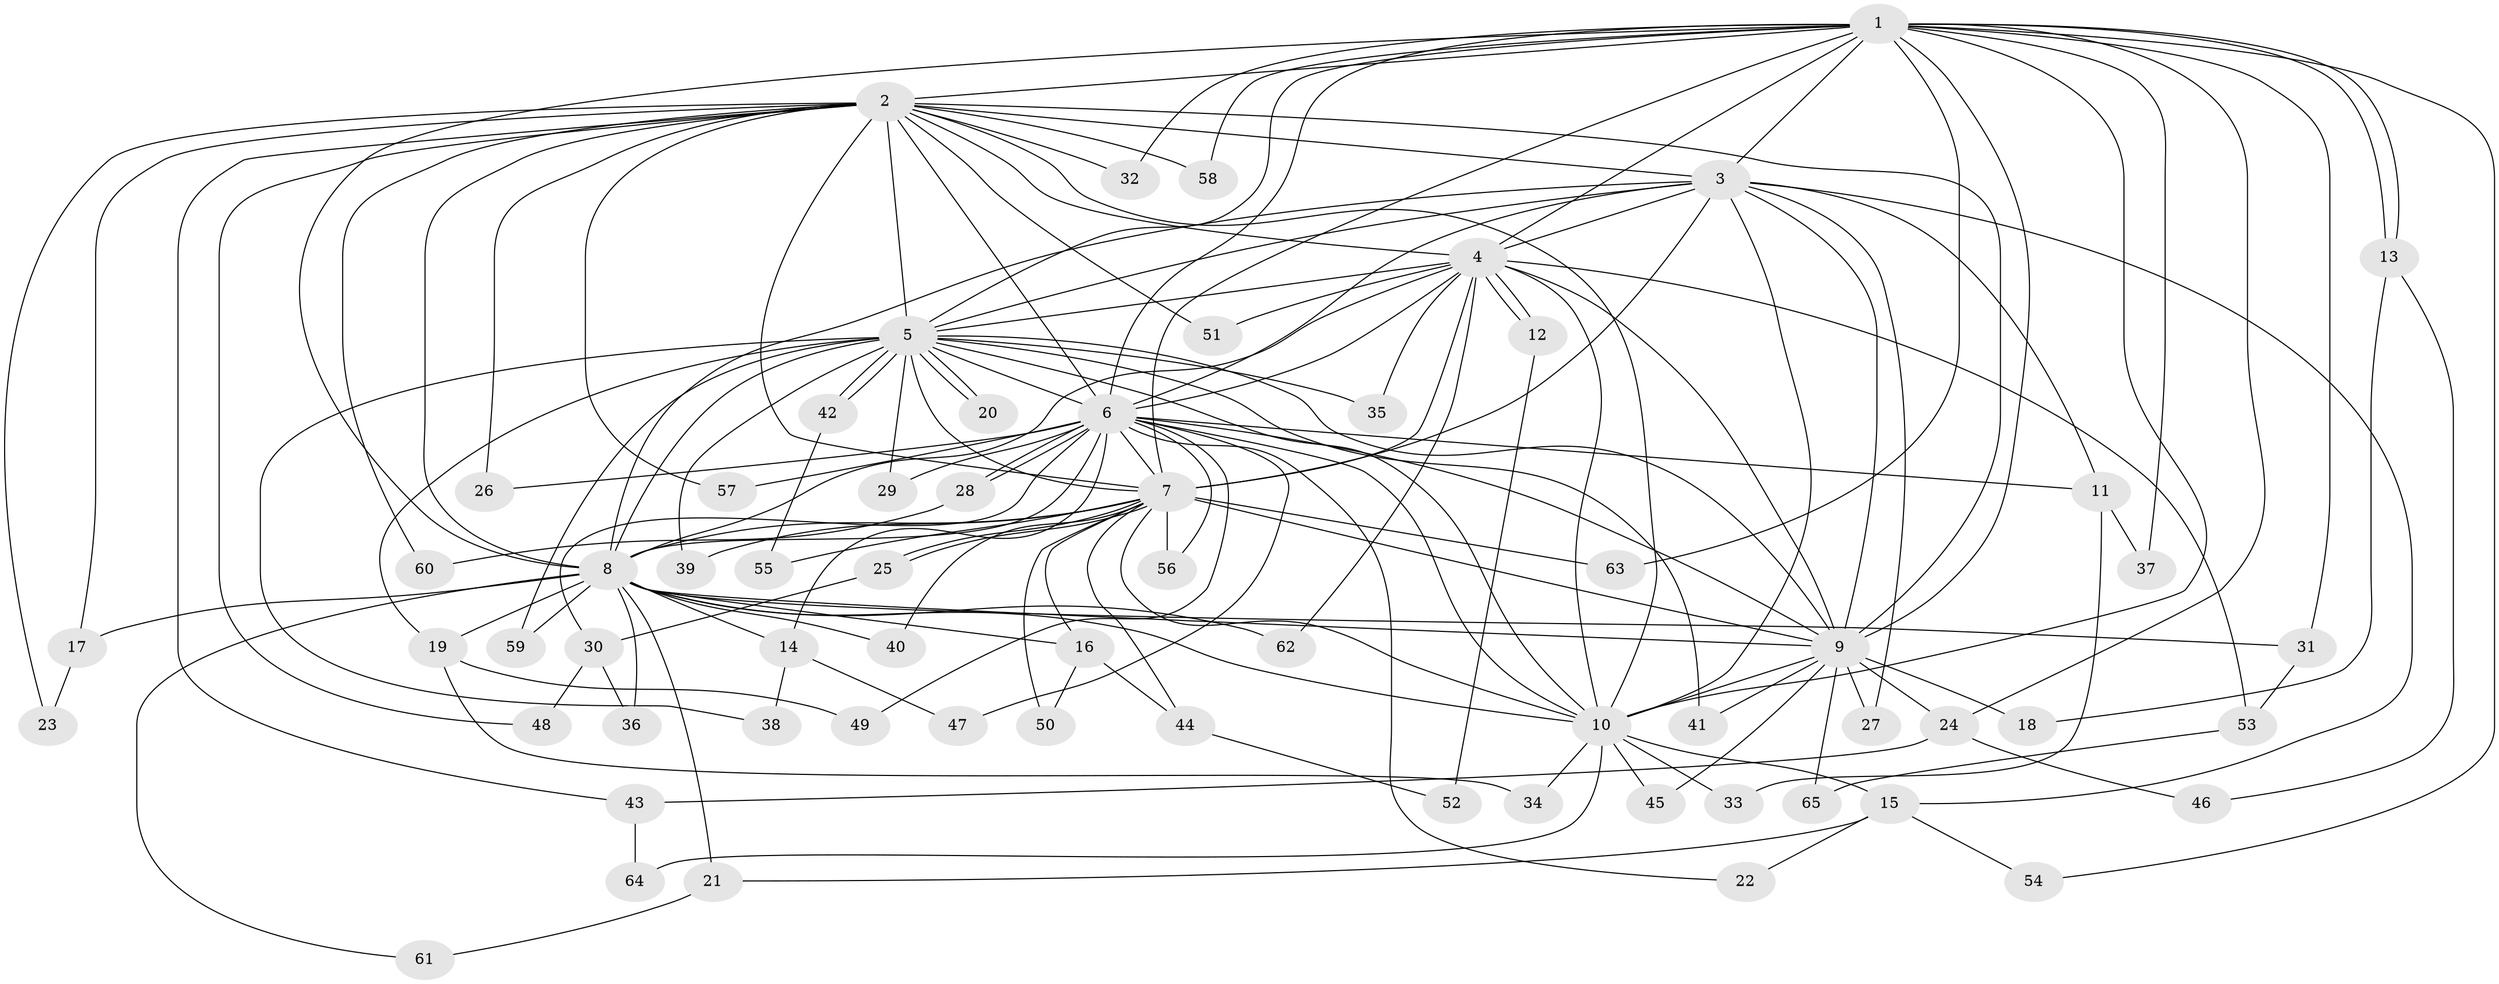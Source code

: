 // Generated by graph-tools (version 1.1) at 2025/01/03/09/25 03:01:31]
// undirected, 65 vertices, 155 edges
graph export_dot {
graph [start="1"]
  node [color=gray90,style=filled];
  1;
  2;
  3;
  4;
  5;
  6;
  7;
  8;
  9;
  10;
  11;
  12;
  13;
  14;
  15;
  16;
  17;
  18;
  19;
  20;
  21;
  22;
  23;
  24;
  25;
  26;
  27;
  28;
  29;
  30;
  31;
  32;
  33;
  34;
  35;
  36;
  37;
  38;
  39;
  40;
  41;
  42;
  43;
  44;
  45;
  46;
  47;
  48;
  49;
  50;
  51;
  52;
  53;
  54;
  55;
  56;
  57;
  58;
  59;
  60;
  61;
  62;
  63;
  64;
  65;
  1 -- 2;
  1 -- 3;
  1 -- 4;
  1 -- 5;
  1 -- 6;
  1 -- 7;
  1 -- 8;
  1 -- 9;
  1 -- 10;
  1 -- 13;
  1 -- 13;
  1 -- 24;
  1 -- 31;
  1 -- 32;
  1 -- 37;
  1 -- 54;
  1 -- 58;
  1 -- 63;
  2 -- 3;
  2 -- 4;
  2 -- 5;
  2 -- 6;
  2 -- 7;
  2 -- 8;
  2 -- 9;
  2 -- 10;
  2 -- 17;
  2 -- 23;
  2 -- 26;
  2 -- 32;
  2 -- 43;
  2 -- 48;
  2 -- 51;
  2 -- 57;
  2 -- 58;
  2 -- 60;
  3 -- 4;
  3 -- 5;
  3 -- 6;
  3 -- 7;
  3 -- 8;
  3 -- 9;
  3 -- 10;
  3 -- 11;
  3 -- 15;
  3 -- 27;
  4 -- 5;
  4 -- 6;
  4 -- 7;
  4 -- 8;
  4 -- 9;
  4 -- 10;
  4 -- 12;
  4 -- 12;
  4 -- 35;
  4 -- 51;
  4 -- 53;
  4 -- 62;
  5 -- 6;
  5 -- 7;
  5 -- 8;
  5 -- 9;
  5 -- 10;
  5 -- 19;
  5 -- 20;
  5 -- 20;
  5 -- 29;
  5 -- 35;
  5 -- 38;
  5 -- 39;
  5 -- 41;
  5 -- 42;
  5 -- 42;
  5 -- 59;
  6 -- 7;
  6 -- 8;
  6 -- 9;
  6 -- 10;
  6 -- 11;
  6 -- 14;
  6 -- 22;
  6 -- 26;
  6 -- 28;
  6 -- 28;
  6 -- 29;
  6 -- 30;
  6 -- 47;
  6 -- 49;
  6 -- 56;
  6 -- 57;
  7 -- 8;
  7 -- 9;
  7 -- 10;
  7 -- 16;
  7 -- 25;
  7 -- 25;
  7 -- 39;
  7 -- 40;
  7 -- 44;
  7 -- 50;
  7 -- 55;
  7 -- 56;
  7 -- 63;
  8 -- 9;
  8 -- 10;
  8 -- 14;
  8 -- 16;
  8 -- 17;
  8 -- 19;
  8 -- 21;
  8 -- 31;
  8 -- 36;
  8 -- 40;
  8 -- 59;
  8 -- 61;
  8 -- 62;
  9 -- 10;
  9 -- 18;
  9 -- 24;
  9 -- 27;
  9 -- 41;
  9 -- 45;
  9 -- 65;
  10 -- 15;
  10 -- 33;
  10 -- 34;
  10 -- 45;
  10 -- 64;
  11 -- 33;
  11 -- 37;
  12 -- 52;
  13 -- 18;
  13 -- 46;
  14 -- 38;
  14 -- 47;
  15 -- 21;
  15 -- 22;
  15 -- 54;
  16 -- 44;
  16 -- 50;
  17 -- 23;
  19 -- 34;
  19 -- 49;
  21 -- 61;
  24 -- 43;
  24 -- 46;
  25 -- 30;
  28 -- 60;
  30 -- 36;
  30 -- 48;
  31 -- 53;
  42 -- 55;
  43 -- 64;
  44 -- 52;
  53 -- 65;
}
